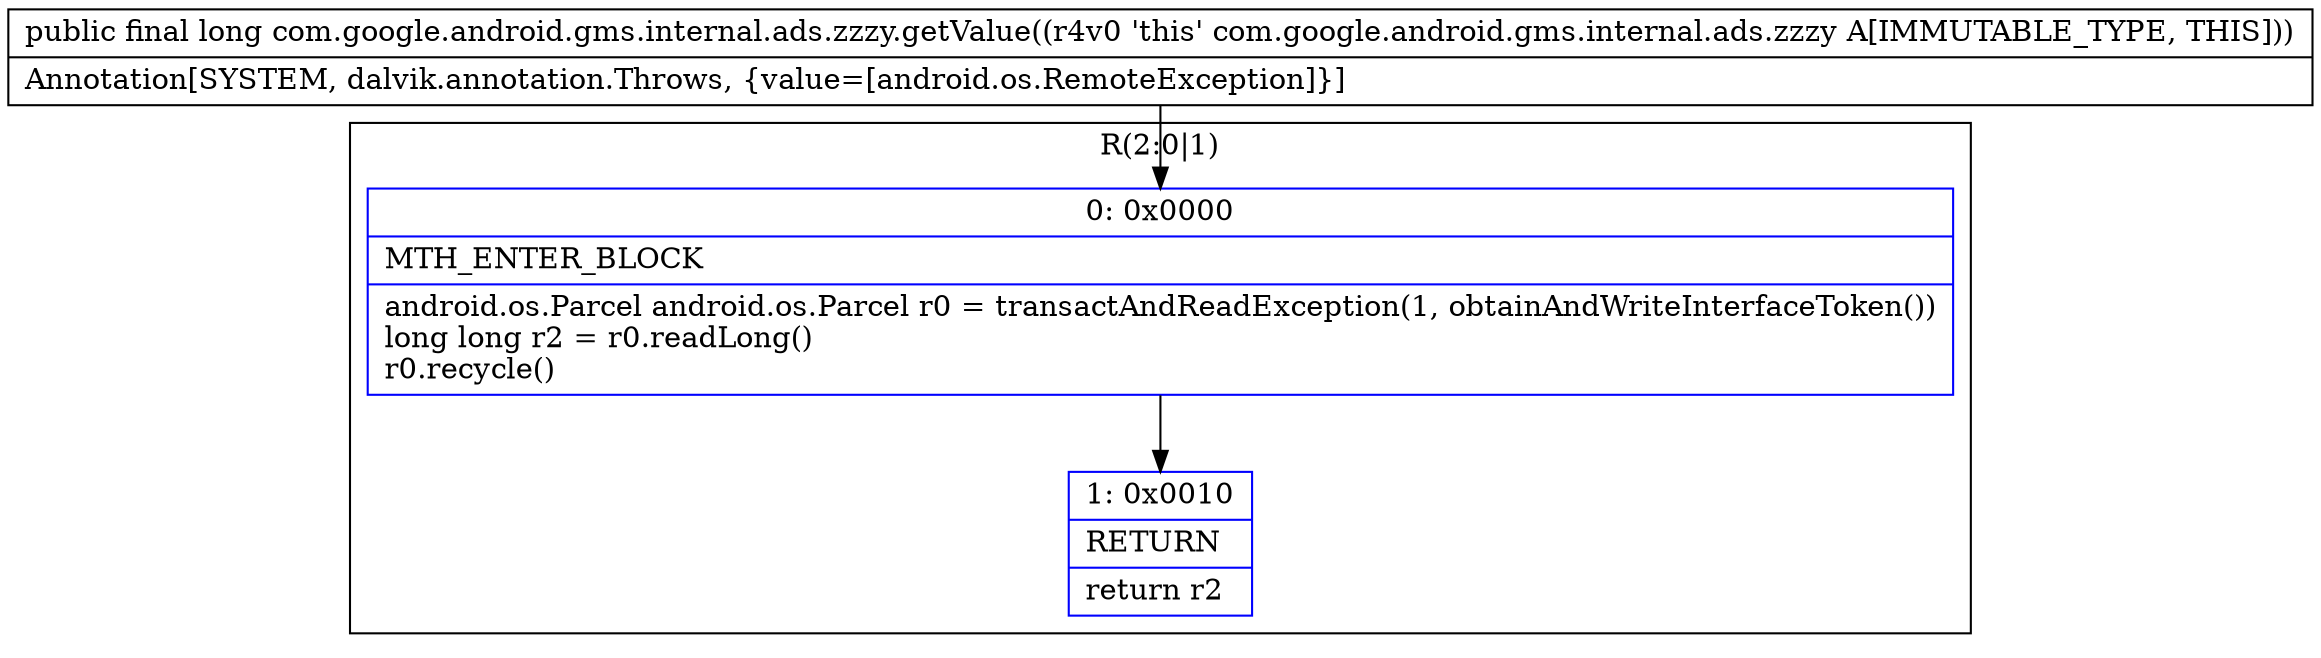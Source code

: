 digraph "CFG forcom.google.android.gms.internal.ads.zzzy.getValue()J" {
subgraph cluster_Region_736294393 {
label = "R(2:0|1)";
node [shape=record,color=blue];
Node_0 [shape=record,label="{0\:\ 0x0000|MTH_ENTER_BLOCK\l|android.os.Parcel android.os.Parcel r0 = transactAndReadException(1, obtainAndWriteInterfaceToken())\llong long r2 = r0.readLong()\lr0.recycle()\l}"];
Node_1 [shape=record,label="{1\:\ 0x0010|RETURN\l|return r2\l}"];
}
MethodNode[shape=record,label="{public final long com.google.android.gms.internal.ads.zzzy.getValue((r4v0 'this' com.google.android.gms.internal.ads.zzzy A[IMMUTABLE_TYPE, THIS]))  | Annotation[SYSTEM, dalvik.annotation.Throws, \{value=[android.os.RemoteException]\}]\l}"];
MethodNode -> Node_0;
Node_0 -> Node_1;
}

